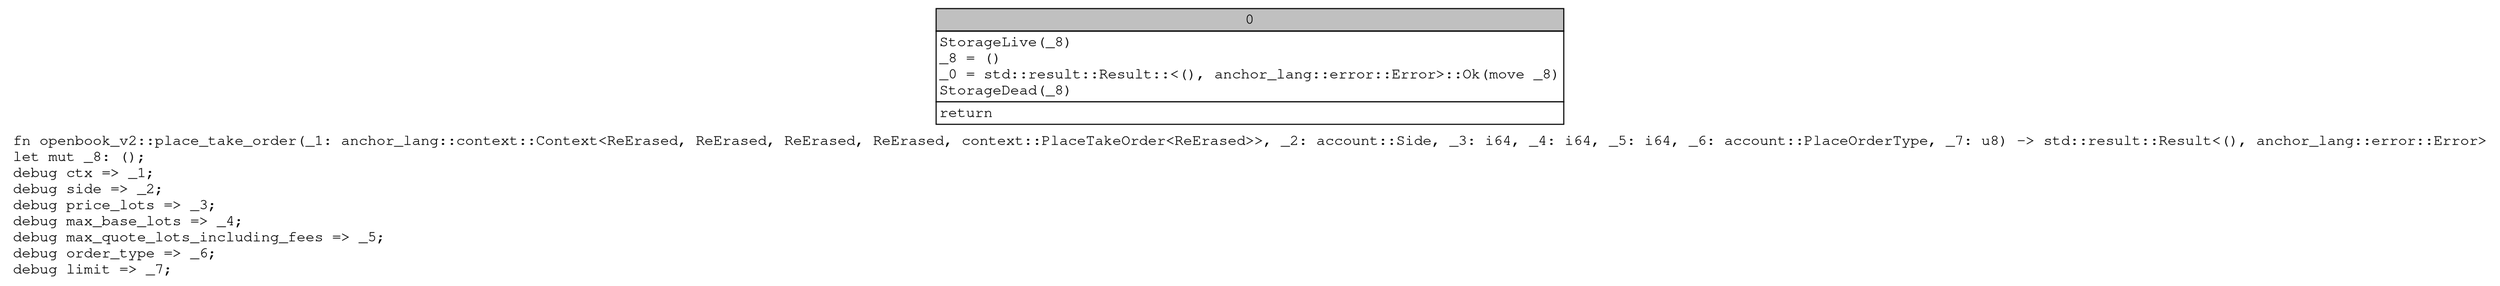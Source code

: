 digraph Mir_0_1170 {
    graph [fontname="Courier, monospace"];
    node [fontname="Courier, monospace"];
    edge [fontname="Courier, monospace"];
    label=<fn openbook_v2::place_take_order(_1: anchor_lang::context::Context&lt;ReErased, ReErased, ReErased, ReErased, context::PlaceTakeOrder&lt;ReErased&gt;&gt;, _2: account::Side, _3: i64, _4: i64, _5: i64, _6: account::PlaceOrderType, _7: u8) -&gt; std::result::Result&lt;(), anchor_lang::error::Error&gt;<br align="left"/>let mut _8: ();<br align="left"/>debug ctx =&gt; _1;<br align="left"/>debug side =&gt; _2;<br align="left"/>debug price_lots =&gt; _3;<br align="left"/>debug max_base_lots =&gt; _4;<br align="left"/>debug max_quote_lots_including_fees =&gt; _5;<br align="left"/>debug order_type =&gt; _6;<br align="left"/>debug limit =&gt; _7;<br align="left"/>>;
    bb0__0_1170 [shape="none", label=<<table border="0" cellborder="1" cellspacing="0"><tr><td bgcolor="gray" align="center" colspan="1">0</td></tr><tr><td align="left" balign="left">StorageLive(_8)<br/>_8 = ()<br/>_0 = std::result::Result::&lt;(), anchor_lang::error::Error&gt;::Ok(move _8)<br/>StorageDead(_8)<br/></td></tr><tr><td align="left">return</td></tr></table>>];
}
